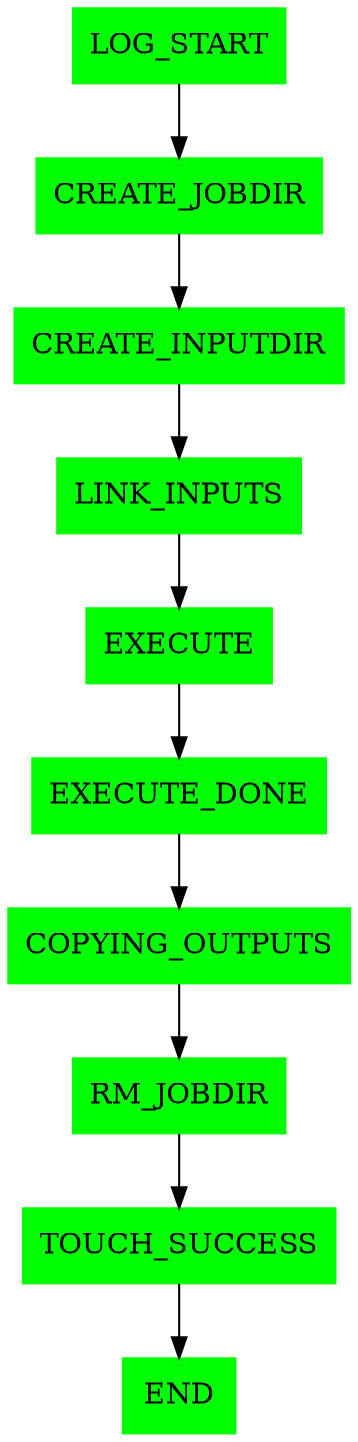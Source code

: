 digraph INFO {

LOG_START -> CREATE_JOBDIR -> CREATE_INPUTDIR -> LINK_INPUTS -> EXECUTE -> EXECUTE_DONE -> COPYING_OUTPUTS -> RM_JOBDIR -> TOUCH_SUCCESS -> END;

LOG_START [shape=box,style=filled,color=green];
CREATE_JOBDIR [shape=box,style=filled,color=green];
CREATE_INPUTDIR [shape=box,style=filled,color=green];
LINK_INPUTS [shape=box,style=filled,color=green];
EXECUTE [shape=box,style=filled,color=green];
EXECUTE_DONE [shape=box,style=filled,color=green];
COPYING_OUTPUTS [shape=box,style=filled,color=green];
RM_JOBDIR [shape=box,style=filled,color=green];
TOUCH_SUCCESS [shape=box,style=filled,color=green];
END [shape=box,style=filled,color=green];

}
